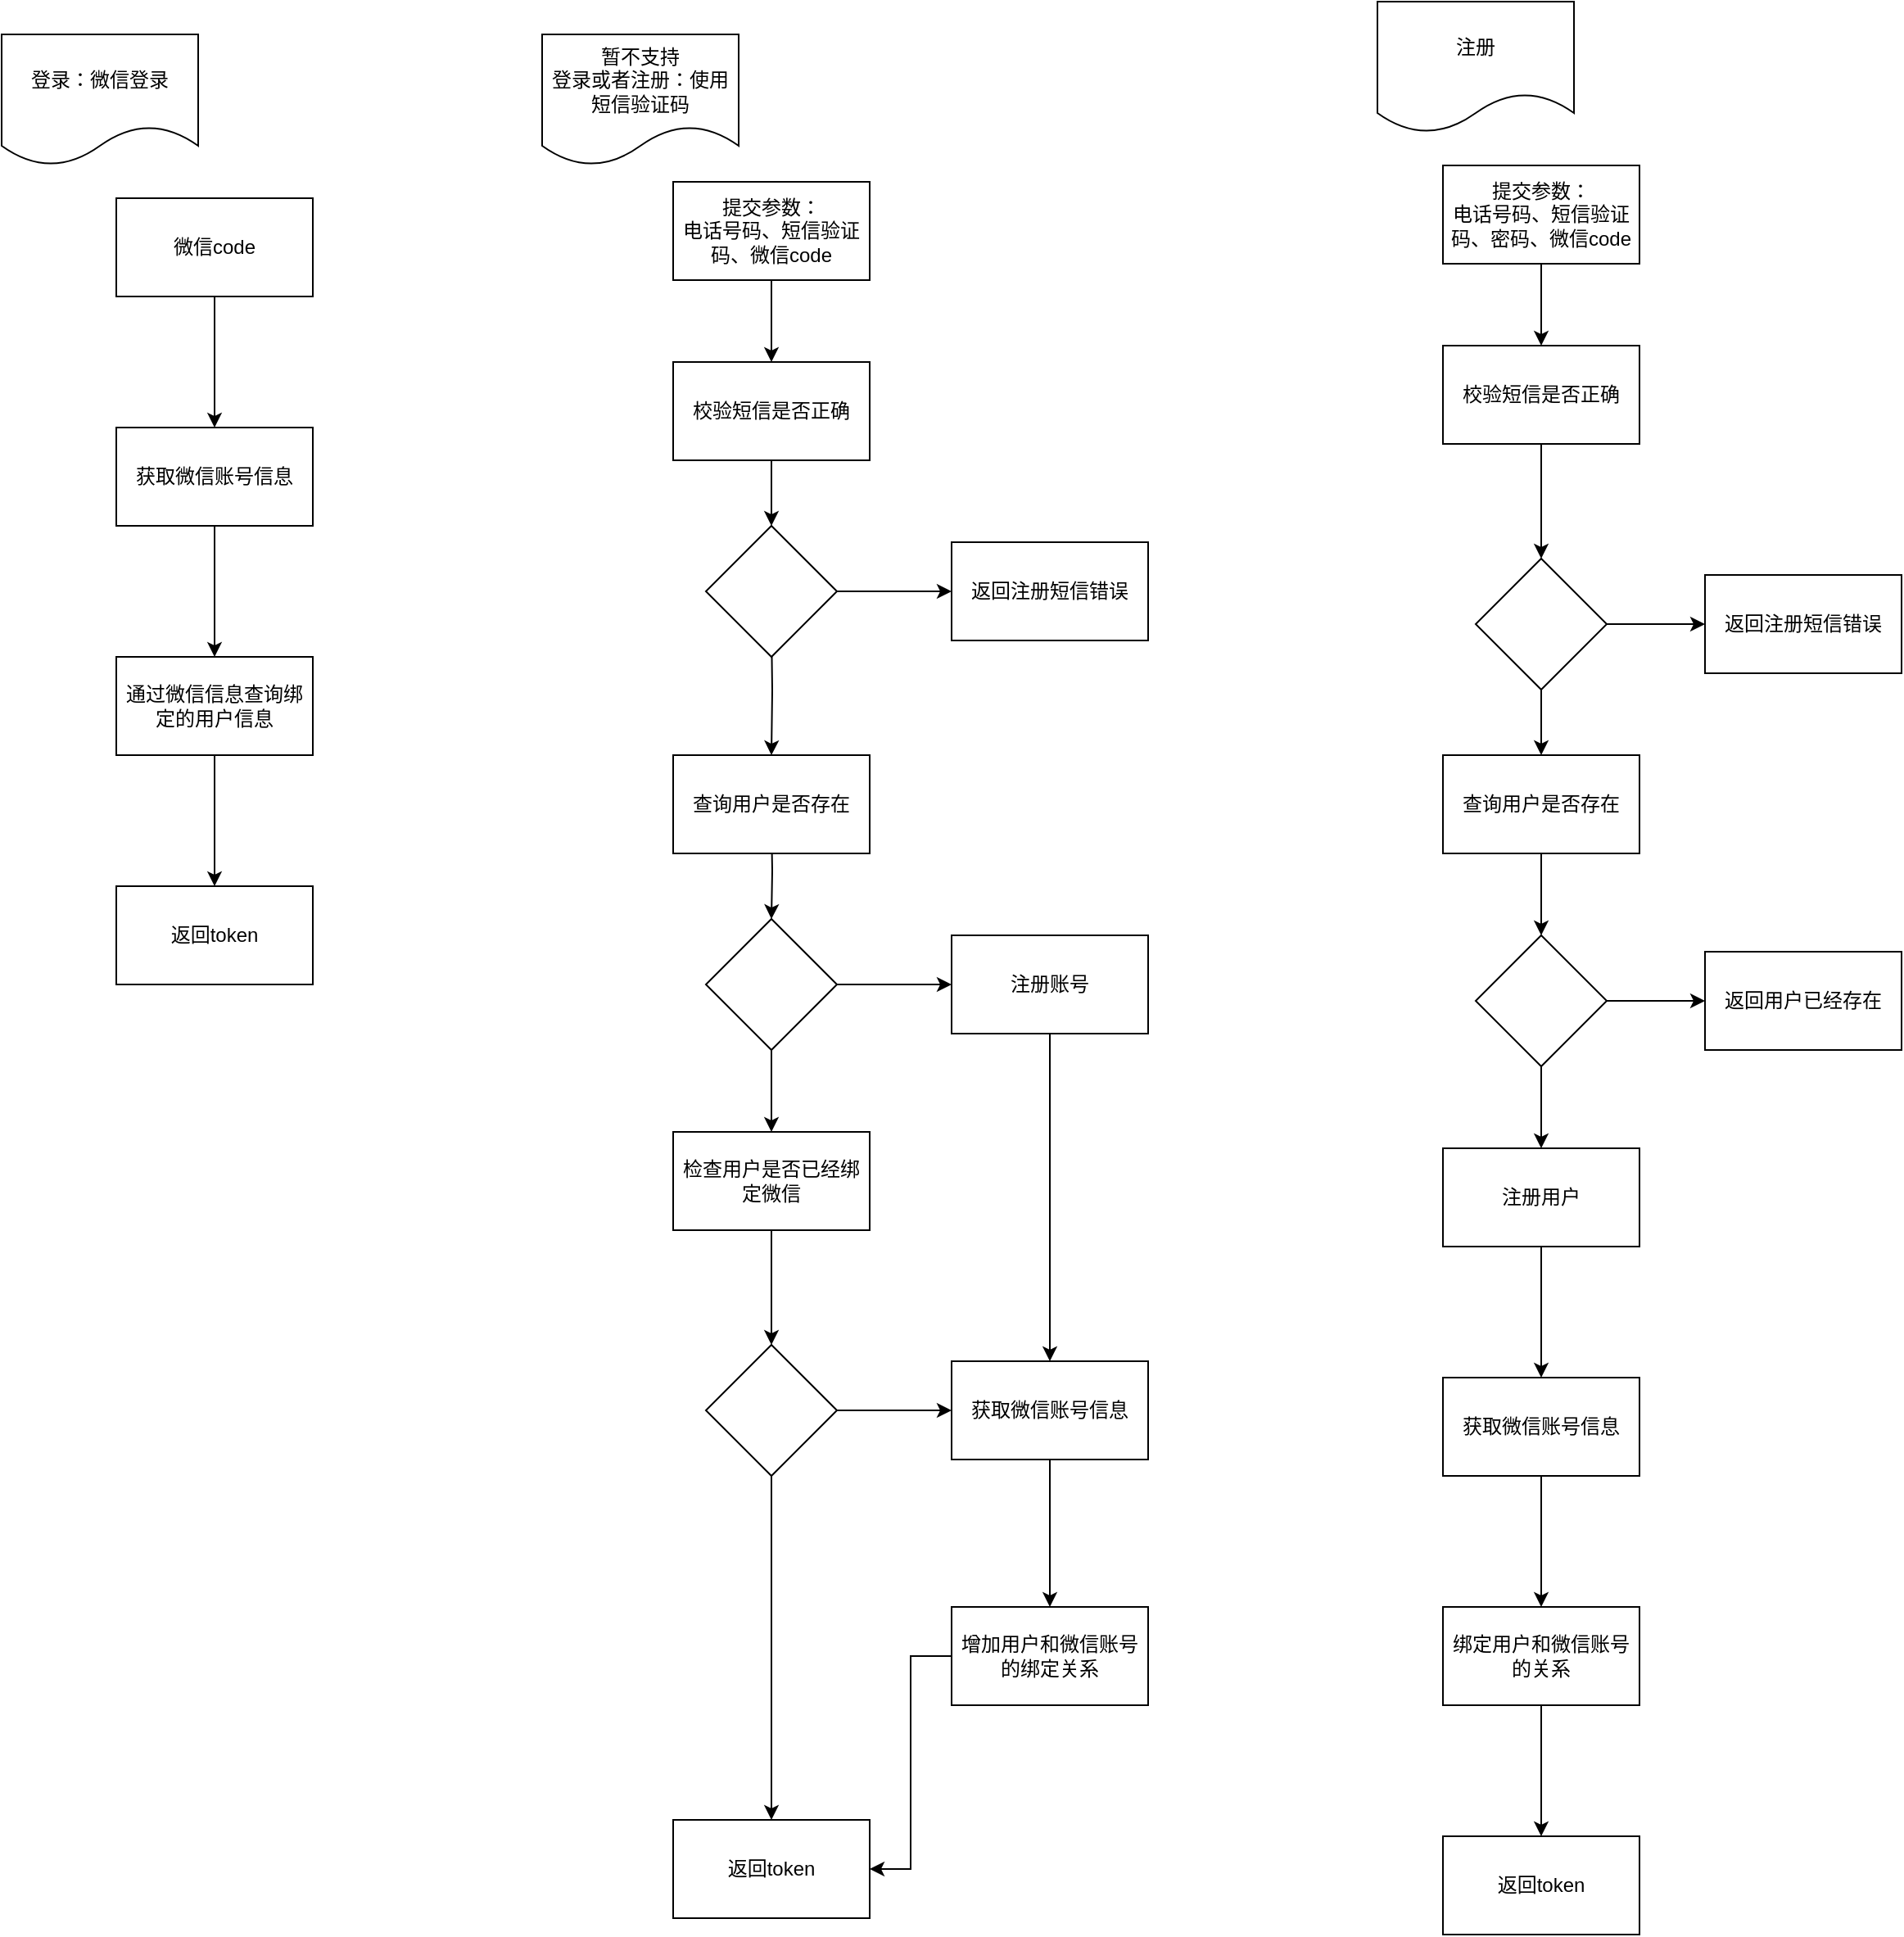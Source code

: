 <mxfile version="21.6.8" type="github">
  <diagram name="第 1 页" id="PVsgXUun14Zcc-LCiny7">
    <mxGraphModel dx="2261" dy="758" grid="1" gridSize="10" guides="1" tooltips="1" connect="1" arrows="1" fold="1" page="1" pageScale="1" pageWidth="827" pageHeight="1169" math="0" shadow="0">
      <root>
        <mxCell id="0" />
        <mxCell id="1" parent="0" />
        <mxCell id="c6L7CGeNZU8i-XR3UNA0-36" style="edgeStyle=orthogonalEdgeStyle;rounded=0;orthogonalLoop=1;jettySize=auto;html=1;entryX=0.5;entryY=0;entryDx=0;entryDy=0;" edge="1" parent="1" source="c6L7CGeNZU8i-XR3UNA0-1" target="c6L7CGeNZU8i-XR3UNA0-35">
          <mxGeometry relative="1" as="geometry" />
        </mxCell>
        <mxCell id="c6L7CGeNZU8i-XR3UNA0-1" value="提交参数：&lt;br&gt;电话号码、短信验证码、微信code" style="rounded=0;whiteSpace=wrap;html=1;" vertex="1" parent="1">
          <mxGeometry x="200" y="120" width="120" height="60" as="geometry" />
        </mxCell>
        <mxCell id="c6L7CGeNZU8i-XR3UNA0-5" style="edgeStyle=orthogonalEdgeStyle;rounded=0;orthogonalLoop=1;jettySize=auto;html=1;entryX=0.5;entryY=0;entryDx=0;entryDy=0;" edge="1" parent="1" target="c6L7CGeNZU8i-XR3UNA0-4">
          <mxGeometry relative="1" as="geometry">
            <mxPoint x="260" y="510" as="sourcePoint" />
          </mxGeometry>
        </mxCell>
        <mxCell id="c6L7CGeNZU8i-XR3UNA0-2" value="查询用户是否存在" style="rounded=0;whiteSpace=wrap;html=1;" vertex="1" parent="1">
          <mxGeometry x="200" y="470" width="120" height="60" as="geometry" />
        </mxCell>
        <mxCell id="c6L7CGeNZU8i-XR3UNA0-12" value="" style="edgeStyle=orthogonalEdgeStyle;rounded=0;orthogonalLoop=1;jettySize=auto;html=1;" edge="1" parent="1" source="c6L7CGeNZU8i-XR3UNA0-4" target="c6L7CGeNZU8i-XR3UNA0-11">
          <mxGeometry relative="1" as="geometry" />
        </mxCell>
        <mxCell id="c6L7CGeNZU8i-XR3UNA0-52" style="edgeStyle=orthogonalEdgeStyle;rounded=0;orthogonalLoop=1;jettySize=auto;html=1;" edge="1" parent="1" source="c6L7CGeNZU8i-XR3UNA0-4" target="c6L7CGeNZU8i-XR3UNA0-50">
          <mxGeometry relative="1" as="geometry" />
        </mxCell>
        <mxCell id="c6L7CGeNZU8i-XR3UNA0-4" value="" style="rhombus;whiteSpace=wrap;html=1;" vertex="1" parent="1">
          <mxGeometry x="220" y="570" width="80" height="80" as="geometry" />
        </mxCell>
        <mxCell id="c6L7CGeNZU8i-XR3UNA0-58" style="edgeStyle=orthogonalEdgeStyle;rounded=0;orthogonalLoop=1;jettySize=auto;html=1;" edge="1" parent="1" source="c6L7CGeNZU8i-XR3UNA0-11" target="c6L7CGeNZU8i-XR3UNA0-28">
          <mxGeometry relative="1" as="geometry" />
        </mxCell>
        <mxCell id="c6L7CGeNZU8i-XR3UNA0-11" value="注册账号" style="whiteSpace=wrap;html=1;" vertex="1" parent="1">
          <mxGeometry x="370" y="580" width="120" height="60" as="geometry" />
        </mxCell>
        <mxCell id="c6L7CGeNZU8i-XR3UNA0-61" style="edgeStyle=orthogonalEdgeStyle;rounded=0;orthogonalLoop=1;jettySize=auto;html=1;entryX=1;entryY=0.5;entryDx=0;entryDy=0;" edge="1" parent="1" source="c6L7CGeNZU8i-XR3UNA0-13" target="c6L7CGeNZU8i-XR3UNA0-55">
          <mxGeometry relative="1" as="geometry" />
        </mxCell>
        <mxCell id="c6L7CGeNZU8i-XR3UNA0-13" value="增加用户和微信账号的绑定关系" style="whiteSpace=wrap;html=1;" vertex="1" parent="1">
          <mxGeometry x="370" y="990" width="120" height="60" as="geometry" />
        </mxCell>
        <mxCell id="c6L7CGeNZU8i-XR3UNA0-19" value="返回注册短信错误" style="whiteSpace=wrap;html=1;" vertex="1" parent="1">
          <mxGeometry x="370" y="340" width="120" height="60" as="geometry" />
        </mxCell>
        <mxCell id="c6L7CGeNZU8i-XR3UNA0-24" style="edgeStyle=orthogonalEdgeStyle;rounded=0;orthogonalLoop=1;jettySize=auto;html=1;" edge="1" parent="1" target="c6L7CGeNZU8i-XR3UNA0-2">
          <mxGeometry relative="1" as="geometry">
            <mxPoint x="260" y="390" as="sourcePoint" />
          </mxGeometry>
        </mxCell>
        <mxCell id="c6L7CGeNZU8i-XR3UNA0-26" style="edgeStyle=orthogonalEdgeStyle;rounded=0;orthogonalLoop=1;jettySize=auto;html=1;entryX=0;entryY=0.5;entryDx=0;entryDy=0;" edge="1" parent="1" source="c6L7CGeNZU8i-XR3UNA0-25" target="c6L7CGeNZU8i-XR3UNA0-19">
          <mxGeometry relative="1" as="geometry" />
        </mxCell>
        <mxCell id="c6L7CGeNZU8i-XR3UNA0-25" value="" style="rhombus;whiteSpace=wrap;html=1;" vertex="1" parent="1">
          <mxGeometry x="220" y="330" width="80" height="80" as="geometry" />
        </mxCell>
        <mxCell id="c6L7CGeNZU8i-XR3UNA0-30" style="edgeStyle=orthogonalEdgeStyle;rounded=0;orthogonalLoop=1;jettySize=auto;html=1;" edge="1" parent="1" source="c6L7CGeNZU8i-XR3UNA0-28" target="c6L7CGeNZU8i-XR3UNA0-13">
          <mxGeometry relative="1" as="geometry" />
        </mxCell>
        <mxCell id="c6L7CGeNZU8i-XR3UNA0-28" value="获取微信账号信息" style="rounded=0;whiteSpace=wrap;html=1;" vertex="1" parent="1">
          <mxGeometry x="370" y="840" width="120" height="60" as="geometry" />
        </mxCell>
        <mxCell id="c6L7CGeNZU8i-XR3UNA0-37" style="edgeStyle=orthogonalEdgeStyle;rounded=0;orthogonalLoop=1;jettySize=auto;html=1;entryX=0.5;entryY=0;entryDx=0;entryDy=0;" edge="1" parent="1" source="c6L7CGeNZU8i-XR3UNA0-35" target="c6L7CGeNZU8i-XR3UNA0-25">
          <mxGeometry relative="1" as="geometry" />
        </mxCell>
        <mxCell id="c6L7CGeNZU8i-XR3UNA0-35" value="校验短信是否正确" style="rounded=0;whiteSpace=wrap;html=1;" vertex="1" parent="1">
          <mxGeometry x="200" y="230" width="120" height="60" as="geometry" />
        </mxCell>
        <mxCell id="c6L7CGeNZU8i-XR3UNA0-39" value="暂不支持&lt;br&gt;登录或者注册：使用短信验证码" style="shape=document;whiteSpace=wrap;html=1;boundedLbl=1;" vertex="1" parent="1">
          <mxGeometry x="120" y="30" width="120" height="80" as="geometry" />
        </mxCell>
        <mxCell id="c6L7CGeNZU8i-XR3UNA0-43" value="" style="edgeStyle=orthogonalEdgeStyle;rounded=0;orthogonalLoop=1;jettySize=auto;html=1;" edge="1" parent="1" source="c6L7CGeNZU8i-XR3UNA0-40" target="c6L7CGeNZU8i-XR3UNA0-42">
          <mxGeometry relative="1" as="geometry" />
        </mxCell>
        <mxCell id="c6L7CGeNZU8i-XR3UNA0-40" value="微信code" style="rounded=0;whiteSpace=wrap;html=1;" vertex="1" parent="1">
          <mxGeometry x="-140" y="130" width="120" height="60" as="geometry" />
        </mxCell>
        <mxCell id="c6L7CGeNZU8i-XR3UNA0-45" value="" style="edgeStyle=orthogonalEdgeStyle;rounded=0;orthogonalLoop=1;jettySize=auto;html=1;" edge="1" parent="1" source="c6L7CGeNZU8i-XR3UNA0-42" target="c6L7CGeNZU8i-XR3UNA0-44">
          <mxGeometry relative="1" as="geometry" />
        </mxCell>
        <mxCell id="c6L7CGeNZU8i-XR3UNA0-42" value="获取微信账号信息" style="whiteSpace=wrap;html=1;rounded=0;" vertex="1" parent="1">
          <mxGeometry x="-140" y="270" width="120" height="60" as="geometry" />
        </mxCell>
        <mxCell id="c6L7CGeNZU8i-XR3UNA0-47" value="" style="edgeStyle=orthogonalEdgeStyle;rounded=0;orthogonalLoop=1;jettySize=auto;html=1;" edge="1" parent="1" source="c6L7CGeNZU8i-XR3UNA0-44" target="c6L7CGeNZU8i-XR3UNA0-46">
          <mxGeometry relative="1" as="geometry" />
        </mxCell>
        <mxCell id="c6L7CGeNZU8i-XR3UNA0-44" value="通过微信信息查询绑定的用户信息" style="whiteSpace=wrap;html=1;rounded=0;" vertex="1" parent="1">
          <mxGeometry x="-140" y="410" width="120" height="60" as="geometry" />
        </mxCell>
        <mxCell id="c6L7CGeNZU8i-XR3UNA0-46" value="返回token" style="whiteSpace=wrap;html=1;rounded=0;" vertex="1" parent="1">
          <mxGeometry x="-140" y="550" width="120" height="60" as="geometry" />
        </mxCell>
        <mxCell id="c6L7CGeNZU8i-XR3UNA0-65" value="" style="edgeStyle=orthogonalEdgeStyle;rounded=0;orthogonalLoop=1;jettySize=auto;html=1;" edge="1" parent="1" source="c6L7CGeNZU8i-XR3UNA0-48" target="c6L7CGeNZU8i-XR3UNA0-64">
          <mxGeometry relative="1" as="geometry" />
        </mxCell>
        <mxCell id="c6L7CGeNZU8i-XR3UNA0-48" value="提交参数：&lt;br style=&quot;border-color: var(--border-color);&quot;&gt;电话号码、短信验证码、密码、微信code" style="rounded=0;whiteSpace=wrap;html=1;" vertex="1" parent="1">
          <mxGeometry x="670" y="110" width="120" height="60" as="geometry" />
        </mxCell>
        <mxCell id="c6L7CGeNZU8i-XR3UNA0-49" value="登录：微信登录" style="shape=document;whiteSpace=wrap;html=1;boundedLbl=1;" vertex="1" parent="1">
          <mxGeometry x="-210" y="30" width="120" height="80" as="geometry" />
        </mxCell>
        <mxCell id="c6L7CGeNZU8i-XR3UNA0-54" value="" style="edgeStyle=orthogonalEdgeStyle;rounded=0;orthogonalLoop=1;jettySize=auto;html=1;" edge="1" parent="1" source="c6L7CGeNZU8i-XR3UNA0-50" target="c6L7CGeNZU8i-XR3UNA0-53">
          <mxGeometry relative="1" as="geometry" />
        </mxCell>
        <mxCell id="c6L7CGeNZU8i-XR3UNA0-50" value="检查用户是否已经绑定微信" style="rounded=0;whiteSpace=wrap;html=1;" vertex="1" parent="1">
          <mxGeometry x="200" y="700" width="120" height="60" as="geometry" />
        </mxCell>
        <mxCell id="c6L7CGeNZU8i-XR3UNA0-56" value="" style="edgeStyle=orthogonalEdgeStyle;rounded=0;orthogonalLoop=1;jettySize=auto;html=1;" edge="1" parent="1" source="c6L7CGeNZU8i-XR3UNA0-53" target="c6L7CGeNZU8i-XR3UNA0-55">
          <mxGeometry relative="1" as="geometry" />
        </mxCell>
        <mxCell id="c6L7CGeNZU8i-XR3UNA0-57" style="edgeStyle=orthogonalEdgeStyle;rounded=0;orthogonalLoop=1;jettySize=auto;html=1;entryX=0;entryY=0.5;entryDx=0;entryDy=0;" edge="1" parent="1" source="c6L7CGeNZU8i-XR3UNA0-53" target="c6L7CGeNZU8i-XR3UNA0-28">
          <mxGeometry relative="1" as="geometry" />
        </mxCell>
        <mxCell id="c6L7CGeNZU8i-XR3UNA0-53" value="" style="rhombus;whiteSpace=wrap;html=1;rounded=0;" vertex="1" parent="1">
          <mxGeometry x="220" y="830" width="80" height="80" as="geometry" />
        </mxCell>
        <mxCell id="c6L7CGeNZU8i-XR3UNA0-55" value="返回token" style="whiteSpace=wrap;html=1;rounded=0;" vertex="1" parent="1">
          <mxGeometry x="200" y="1120" width="120" height="60" as="geometry" />
        </mxCell>
        <mxCell id="c6L7CGeNZU8i-XR3UNA0-63" value="注册" style="shape=document;whiteSpace=wrap;html=1;boundedLbl=1;" vertex="1" parent="1">
          <mxGeometry x="630" y="10" width="120" height="80" as="geometry" />
        </mxCell>
        <mxCell id="c6L7CGeNZU8i-XR3UNA0-67" value="" style="edgeStyle=orthogonalEdgeStyle;rounded=0;orthogonalLoop=1;jettySize=auto;html=1;" edge="1" parent="1" source="c6L7CGeNZU8i-XR3UNA0-64" target="c6L7CGeNZU8i-XR3UNA0-66">
          <mxGeometry relative="1" as="geometry" />
        </mxCell>
        <mxCell id="c6L7CGeNZU8i-XR3UNA0-64" value="校验短信是否正确" style="whiteSpace=wrap;html=1;rounded=0;" vertex="1" parent="1">
          <mxGeometry x="670" y="220" width="120" height="60" as="geometry" />
        </mxCell>
        <mxCell id="c6L7CGeNZU8i-XR3UNA0-69" value="" style="edgeStyle=orthogonalEdgeStyle;rounded=0;orthogonalLoop=1;jettySize=auto;html=1;" edge="1" parent="1" source="c6L7CGeNZU8i-XR3UNA0-66" target="c6L7CGeNZU8i-XR3UNA0-68">
          <mxGeometry relative="1" as="geometry" />
        </mxCell>
        <mxCell id="c6L7CGeNZU8i-XR3UNA0-71" value="" style="edgeStyle=orthogonalEdgeStyle;rounded=0;orthogonalLoop=1;jettySize=auto;html=1;" edge="1" parent="1" source="c6L7CGeNZU8i-XR3UNA0-66" target="c6L7CGeNZU8i-XR3UNA0-70">
          <mxGeometry relative="1" as="geometry" />
        </mxCell>
        <mxCell id="c6L7CGeNZU8i-XR3UNA0-66" value="" style="rhombus;whiteSpace=wrap;html=1;rounded=0;" vertex="1" parent="1">
          <mxGeometry x="690" y="350" width="80" height="80" as="geometry" />
        </mxCell>
        <mxCell id="c6L7CGeNZU8i-XR3UNA0-68" value="返回注册短信错误" style="whiteSpace=wrap;html=1;rounded=0;" vertex="1" parent="1">
          <mxGeometry x="830" y="360" width="120" height="60" as="geometry" />
        </mxCell>
        <mxCell id="c6L7CGeNZU8i-XR3UNA0-73" value="" style="edgeStyle=orthogonalEdgeStyle;rounded=0;orthogonalLoop=1;jettySize=auto;html=1;" edge="1" parent="1" source="c6L7CGeNZU8i-XR3UNA0-70" target="c6L7CGeNZU8i-XR3UNA0-72">
          <mxGeometry relative="1" as="geometry" />
        </mxCell>
        <mxCell id="c6L7CGeNZU8i-XR3UNA0-70" value="查询用户是否存在" style="whiteSpace=wrap;html=1;rounded=0;" vertex="1" parent="1">
          <mxGeometry x="670" y="470" width="120" height="60" as="geometry" />
        </mxCell>
        <mxCell id="c6L7CGeNZU8i-XR3UNA0-75" value="" style="edgeStyle=orthogonalEdgeStyle;rounded=0;orthogonalLoop=1;jettySize=auto;html=1;" edge="1" parent="1" source="c6L7CGeNZU8i-XR3UNA0-72" target="c6L7CGeNZU8i-XR3UNA0-74">
          <mxGeometry relative="1" as="geometry" />
        </mxCell>
        <mxCell id="c6L7CGeNZU8i-XR3UNA0-77" value="" style="edgeStyle=orthogonalEdgeStyle;rounded=0;orthogonalLoop=1;jettySize=auto;html=1;" edge="1" parent="1" source="c6L7CGeNZU8i-XR3UNA0-72" target="c6L7CGeNZU8i-XR3UNA0-76">
          <mxGeometry relative="1" as="geometry" />
        </mxCell>
        <mxCell id="c6L7CGeNZU8i-XR3UNA0-72" value="" style="rhombus;whiteSpace=wrap;html=1;rounded=0;" vertex="1" parent="1">
          <mxGeometry x="690" y="580" width="80" height="80" as="geometry" />
        </mxCell>
        <mxCell id="c6L7CGeNZU8i-XR3UNA0-74" value="返回用户已经存在" style="whiteSpace=wrap;html=1;rounded=0;" vertex="1" parent="1">
          <mxGeometry x="830" y="590" width="120" height="60" as="geometry" />
        </mxCell>
        <mxCell id="c6L7CGeNZU8i-XR3UNA0-81" value="" style="edgeStyle=orthogonalEdgeStyle;rounded=0;orthogonalLoop=1;jettySize=auto;html=1;" edge="1" parent="1" source="c6L7CGeNZU8i-XR3UNA0-76" target="c6L7CGeNZU8i-XR3UNA0-80">
          <mxGeometry relative="1" as="geometry" />
        </mxCell>
        <mxCell id="c6L7CGeNZU8i-XR3UNA0-76" value="注册用户" style="whiteSpace=wrap;html=1;rounded=0;" vertex="1" parent="1">
          <mxGeometry x="670" y="710" width="120" height="60" as="geometry" />
        </mxCell>
        <mxCell id="c6L7CGeNZU8i-XR3UNA0-83" value="" style="edgeStyle=orthogonalEdgeStyle;rounded=0;orthogonalLoop=1;jettySize=auto;html=1;" edge="1" parent="1" source="c6L7CGeNZU8i-XR3UNA0-80" target="c6L7CGeNZU8i-XR3UNA0-82">
          <mxGeometry relative="1" as="geometry" />
        </mxCell>
        <mxCell id="c6L7CGeNZU8i-XR3UNA0-80" value="获取微信账号信息" style="whiteSpace=wrap;html=1;rounded=0;" vertex="1" parent="1">
          <mxGeometry x="670" y="850" width="120" height="60" as="geometry" />
        </mxCell>
        <mxCell id="c6L7CGeNZU8i-XR3UNA0-85" value="" style="edgeStyle=orthogonalEdgeStyle;rounded=0;orthogonalLoop=1;jettySize=auto;html=1;" edge="1" parent="1" source="c6L7CGeNZU8i-XR3UNA0-82" target="c6L7CGeNZU8i-XR3UNA0-84">
          <mxGeometry relative="1" as="geometry" />
        </mxCell>
        <mxCell id="c6L7CGeNZU8i-XR3UNA0-82" value="绑定用户和微信账号的关系" style="whiteSpace=wrap;html=1;rounded=0;" vertex="1" parent="1">
          <mxGeometry x="670" y="990" width="120" height="60" as="geometry" />
        </mxCell>
        <mxCell id="c6L7CGeNZU8i-XR3UNA0-84" value="返回token" style="whiteSpace=wrap;html=1;rounded=0;" vertex="1" parent="1">
          <mxGeometry x="670" y="1130" width="120" height="60" as="geometry" />
        </mxCell>
      </root>
    </mxGraphModel>
  </diagram>
</mxfile>
